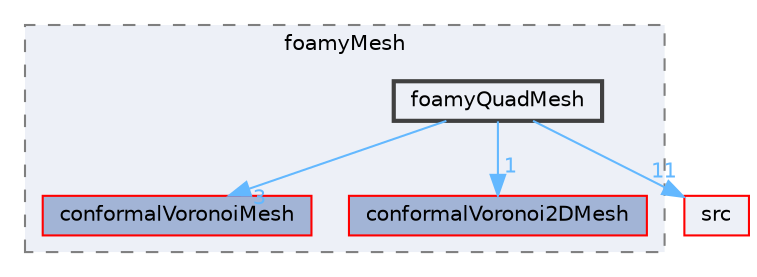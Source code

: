 digraph "applications/utilities/mesh/generation/foamyMesh/foamyQuadMesh"
{
 // LATEX_PDF_SIZE
  bgcolor="transparent";
  edge [fontname=Helvetica,fontsize=10,labelfontname=Helvetica,labelfontsize=10];
  node [fontname=Helvetica,fontsize=10,shape=box,height=0.2,width=0.4];
  compound=true
  subgraph clusterdir_525b031d9ecda2adbb84a631566a9480 {
    graph [ bgcolor="#edf0f7", pencolor="grey50", label="foamyMesh", fontname=Helvetica,fontsize=10 style="filled,dashed", URL="dir_525b031d9ecda2adbb84a631566a9480.html",tooltip=""]
  dir_616e89101b4d92e7765258ddbabd9ee1 [label="conformalVoronoiMesh", fillcolor="#a2b4d6", color="red", style="filled", URL="dir_616e89101b4d92e7765258ddbabd9ee1.html",tooltip=""];
  dir_8fc3c4d9e6c915109a88d5893f6b8ae4 [label="conformalVoronoi2DMesh", fillcolor="#a2b4d6", color="red", style="filled", URL="dir_8fc3c4d9e6c915109a88d5893f6b8ae4.html",tooltip=""];
  dir_91125a84e398a64d3ad9a84c1bb9a397 [label="foamyQuadMesh", fillcolor="#edf0f7", color="grey25", style="filled,bold", URL="dir_91125a84e398a64d3ad9a84c1bb9a397.html",tooltip=""];
  }
  dir_68267d1309a1af8e8297ef4c3efbcdba [label="src", fillcolor="#edf0f7", color="red", style="filled", URL="dir_68267d1309a1af8e8297ef4c3efbcdba.html",tooltip=""];
  dir_91125a84e398a64d3ad9a84c1bb9a397->dir_616e89101b4d92e7765258ddbabd9ee1 [headlabel="3", labeldistance=1.5 headhref="dir_001471_000606.html" href="dir_001471_000606.html" color="steelblue1" fontcolor="steelblue1"];
  dir_91125a84e398a64d3ad9a84c1bb9a397->dir_68267d1309a1af8e8297ef4c3efbcdba [headlabel="11", labeldistance=1.5 headhref="dir_001471_003729.html" href="dir_001471_003729.html" color="steelblue1" fontcolor="steelblue1"];
  dir_91125a84e398a64d3ad9a84c1bb9a397->dir_8fc3c4d9e6c915109a88d5893f6b8ae4 [headlabel="1", labeldistance=1.5 headhref="dir_001471_000605.html" href="dir_001471_000605.html" color="steelblue1" fontcolor="steelblue1"];
}
